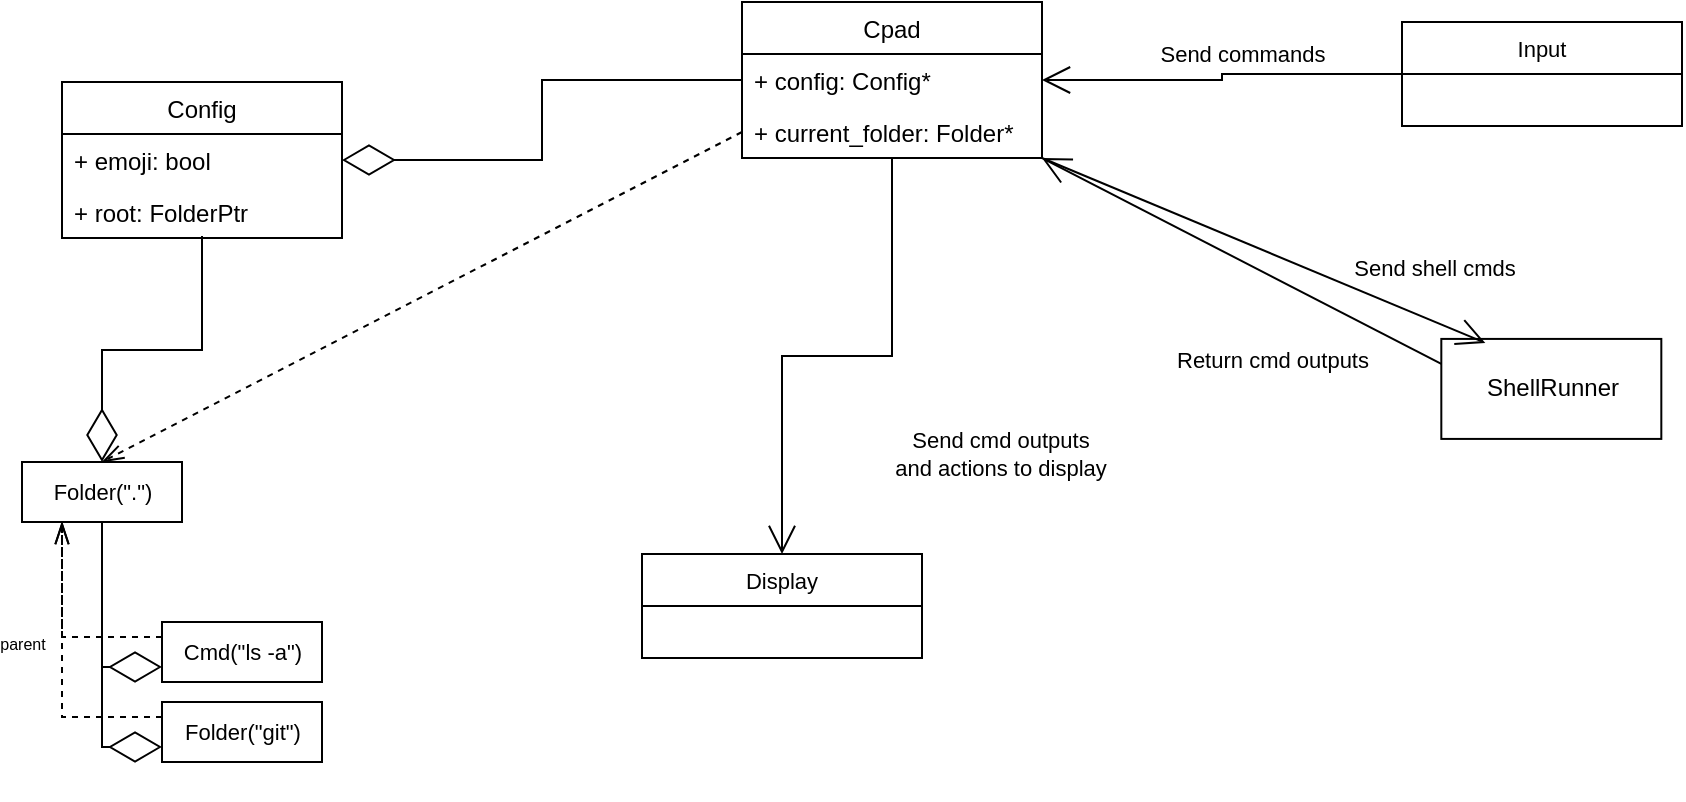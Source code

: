 <mxfile>
    <diagram id="5SOw-Jyc1CUsHDZpq_kQ" name="Page-1">
        <mxGraphModel dx="1228" dy="808" grid="1" gridSize="10" guides="1" tooltips="1" connect="1" arrows="1" fold="1" page="1" pageScale="1" pageWidth="1169" pageHeight="827" math="0" shadow="0">
            <root>
                <mxCell id="0"/>
                <mxCell id="1" parent="0"/>
                <mxCell id="8" value="Cpad" style="swimlane;fontStyle=0;childLayout=stackLayout;horizontal=1;startSize=26;fillColor=none;horizontalStack=0;resizeParent=1;resizeParentMax=0;resizeLast=0;collapsible=1;marginBottom=0;" parent="1" vertex="1">
                    <mxGeometry x="420" y="150" width="150" height="78" as="geometry">
                        <mxRectangle x="420" y="150" width="60" height="26" as="alternateBounds"/>
                    </mxGeometry>
                </mxCell>
                <mxCell id="9" value="+ config: Config*" style="text;strokeColor=none;fillColor=none;align=left;verticalAlign=top;spacingLeft=4;spacingRight=4;overflow=hidden;rotatable=0;points=[[0,0.5],[1,0.5]];portConstraint=eastwest;" parent="8" vertex="1">
                    <mxGeometry y="26" width="150" height="26" as="geometry"/>
                </mxCell>
                <mxCell id="10" value="+ current_folder: Folder*" style="text;strokeColor=none;fillColor=none;align=left;verticalAlign=top;spacingLeft=4;spacingRight=4;overflow=hidden;rotatable=0;points=[[0,0.5],[1,0.5]];portConstraint=eastwest;" parent="8" vertex="1">
                    <mxGeometry y="52" width="150" height="26" as="geometry"/>
                </mxCell>
                <mxCell id="12" value="Config" style="swimlane;fontStyle=0;childLayout=stackLayout;horizontal=1;startSize=26;fillColor=none;horizontalStack=0;resizeParent=1;resizeParentMax=0;resizeLast=0;collapsible=1;marginBottom=0;" parent="1" vertex="1">
                    <mxGeometry x="80" y="190" width="140" height="78" as="geometry">
                        <mxRectangle x="80" y="190" width="70" height="26" as="alternateBounds"/>
                    </mxGeometry>
                </mxCell>
                <mxCell id="13" value="+ emoji: bool" style="text;strokeColor=none;fillColor=none;align=left;verticalAlign=top;spacingLeft=4;spacingRight=4;overflow=hidden;rotatable=0;points=[[0,0.5],[1,0.5]];portConstraint=eastwest;" parent="12" vertex="1">
                    <mxGeometry y="26" width="140" height="26" as="geometry"/>
                </mxCell>
                <mxCell id="14" value="+ root: FolderPtr" style="text;align=left;verticalAlign=top;spacingLeft=4;spacingRight=4;overflow=hidden;rotatable=0;points=[[0,0.5],[1,0.5]];portConstraint=eastwest;" parent="12" vertex="1">
                    <mxGeometry y="52" width="140" height="26" as="geometry"/>
                </mxCell>
                <mxCell id="16" value="" style="endArrow=diamondThin;endFill=0;endSize=24;html=1;exitX=0;exitY=0.5;exitDx=0;exitDy=0;entryX=1;entryY=0.5;entryDx=0;entryDy=0;edgeStyle=orthogonalEdgeStyle;rounded=0;" parent="1" source="9" target="12" edge="1">
                    <mxGeometry width="160" relative="1" as="geometry">
                        <mxPoint x="340" y="310" as="sourcePoint"/>
                        <mxPoint x="340" y="200" as="targetPoint"/>
                    </mxGeometry>
                </mxCell>
                <mxCell id="17" value="Folder(&quot;.&quot;)" style="html=1;fontSize=11;" parent="1" vertex="1">
                    <mxGeometry x="60" y="380" width="80" height="30" as="geometry"/>
                </mxCell>
                <mxCell id="18" value="" style="endArrow=diamondThin;endFill=0;endSize=24;html=1;rounded=0;entryX=0.5;entryY=0;entryDx=0;entryDy=0;edgeStyle=orthogonalEdgeStyle;exitX=0.5;exitY=0.962;exitDx=0;exitDy=0;exitPerimeter=0;" parent="1" source="14" target="17" edge="1">
                    <mxGeometry width="160" relative="1" as="geometry">
                        <mxPoint x="120" y="290" as="sourcePoint"/>
                        <mxPoint x="400" y="320" as="targetPoint"/>
                    </mxGeometry>
                </mxCell>
                <mxCell id="19" value="Folder(&quot;git&quot;)" style="html=1;fontSize=11;" parent="1" vertex="1">
                    <mxGeometry x="130" y="500" width="80" height="30" as="geometry"/>
                </mxCell>
                <mxCell id="20" value="" style="endArrow=diamondThin;endFill=0;endSize=24;html=1;rounded=0;exitX=0.5;exitY=1;exitDx=0;exitDy=0;entryX=0;entryY=0.75;entryDx=0;entryDy=0;edgeStyle=orthogonalEdgeStyle;" parent="1" source="17" target="19" edge="1">
                    <mxGeometry width="160" relative="1" as="geometry">
                        <mxPoint x="100" y="430" as="sourcePoint"/>
                        <mxPoint x="110" y="410" as="targetPoint"/>
                        <Array as="points">
                            <mxPoint x="100" y="523"/>
                        </Array>
                    </mxGeometry>
                </mxCell>
                <mxCell id="21" value="Cmd(&quot;ls -a&quot;)" style="html=1;fontSize=11;" parent="1" vertex="1">
                    <mxGeometry x="130" y="460" width="80" height="30" as="geometry"/>
                </mxCell>
                <mxCell id="22" value="" style="endArrow=diamondThin;endFill=0;endSize=24;html=1;rounded=0;exitX=0.5;exitY=1;exitDx=0;exitDy=0;entryX=0;entryY=0.75;entryDx=0;entryDy=0;edgeStyle=orthogonalEdgeStyle;" parent="1" source="17" target="21" edge="1">
                    <mxGeometry width="160" relative="1" as="geometry">
                        <mxPoint x="110" y="420" as="sourcePoint"/>
                        <mxPoint x="70" y="470" as="targetPoint"/>
                        <Array as="points">
                            <mxPoint x="100" y="483"/>
                        </Array>
                    </mxGeometry>
                </mxCell>
                <mxCell id="23" value="" style="endArrow=openThin;endSize=9;dashed=1;html=1;rounded=0;entryX=0.25;entryY=1;entryDx=0;entryDy=0;exitX=0;exitY=0.25;exitDx=0;exitDy=0;edgeStyle=orthogonalEdgeStyle;endFill=0;" parent="1" source="21" target="17" edge="1">
                    <mxGeometry y="10" width="160" relative="1" as="geometry">
                        <mxPoint x="220" y="440" as="sourcePoint"/>
                        <mxPoint x="80" y="410" as="targetPoint"/>
                        <Array as="points">
                            <mxPoint x="80" y="468"/>
                        </Array>
                        <mxPoint as="offset"/>
                    </mxGeometry>
                </mxCell>
                <mxCell id="24" value="" style="endArrow=openThin;endSize=9;dashed=1;html=1;rounded=0;entryX=0.25;entryY=1;entryDx=0;entryDy=0;exitX=0;exitY=0.25;exitDx=0;exitDy=0;edgeStyle=orthogonalEdgeStyle;endFill=0;" parent="1" source="19" target="17" edge="1">
                    <mxGeometry y="10" width="160" relative="1" as="geometry">
                        <mxPoint x="150.625" y="470" as="sourcePoint"/>
                        <mxPoint x="119.375" y="420" as="targetPoint"/>
                        <mxPoint as="offset"/>
                        <Array as="points">
                            <mxPoint x="80" y="508"/>
                        </Array>
                    </mxGeometry>
                </mxCell>
                <mxCell id="25" value="&lt;font style=&quot;font-size: 8px&quot;&gt;parent&lt;/font&gt;" style="edgeLabel;html=1;align=center;verticalAlign=middle;resizable=0;points=[];" parent="24" vertex="1" connectable="0">
                    <mxGeometry x="0.037" relative="1" as="geometry">
                        <mxPoint x="-20" y="-11" as="offset"/>
                    </mxGeometry>
                </mxCell>
                <mxCell id="26" value="Display" style="swimlane;fontStyle=0;childLayout=stackLayout;horizontal=1;startSize=26;fillColor=none;horizontalStack=0;resizeParent=1;resizeParentMax=0;resizeLast=0;collapsible=1;marginBottom=0;fontSize=11;" parent="1" vertex="1">
                    <mxGeometry x="370" y="426" width="140" height="52" as="geometry">
                        <mxRectangle x="425" y="396" width="70" height="26" as="alternateBounds"/>
                    </mxGeometry>
                </mxCell>
                <mxCell id="30" value="Input" style="swimlane;fontStyle=0;childLayout=stackLayout;horizontal=1;startSize=26;fillColor=none;horizontalStack=0;resizeParent=1;resizeParentMax=0;resizeLast=0;collapsible=1;marginBottom=0;fontSize=11;" parent="1" vertex="1">
                    <mxGeometry x="750" y="160" width="140" height="52" as="geometry"/>
                </mxCell>
                <mxCell id="36" value="" style="endArrow=open;endFill=1;endSize=12;html=1;rounded=0;fontSize=11;entryX=1;entryY=0.5;entryDx=0;entryDy=0;exitX=0;exitY=0.5;exitDx=0;exitDy=0;edgeStyle=orthogonalEdgeStyle;" parent="1" source="30" target="8" edge="1">
                    <mxGeometry width="160" relative="1" as="geometry">
                        <mxPoint x="430" y="220" as="sourcePoint"/>
                        <mxPoint x="600" y="200" as="targetPoint"/>
                    </mxGeometry>
                </mxCell>
                <mxCell id="37" value="Send commands" style="edgeLabel;html=1;align=center;verticalAlign=middle;resizable=0;points=[];fontSize=11;" parent="36" vertex="1" connectable="0">
                    <mxGeometry x="-0.128" relative="1" as="geometry">
                        <mxPoint y="-10" as="offset"/>
                    </mxGeometry>
                </mxCell>
                <mxCell id="38" value="" style="endArrow=open;endFill=1;endSize=12;html=1;rounded=0;fontSize=11;entryX=0.5;entryY=0;entryDx=0;entryDy=0;edgeStyle=orthogonalEdgeStyle;exitX=0.5;exitY=1;exitDx=0;exitDy=0;" parent="1" source="8" target="26" edge="1">
                    <mxGeometry width="160" relative="1" as="geometry">
                        <mxPoint x="520" y="280" as="sourcePoint"/>
                        <mxPoint x="580.0" y="199.0" as="targetPoint"/>
                    </mxGeometry>
                </mxCell>
                <mxCell id="39" value="Send cmd outputs&lt;br&gt;and actions to display" style="edgeLabel;html=1;align=center;verticalAlign=middle;resizable=0;points=[];fontSize=11;" parent="38" vertex="1" connectable="0">
                    <mxGeometry x="-0.128" relative="1" as="geometry">
                        <mxPoint x="65" y="49" as="offset"/>
                    </mxGeometry>
                </mxCell>
                <mxCell id="40" value="" style="endArrow=openThin;endSize=9;dashed=1;html=1;rounded=0;endFill=0;exitX=0;exitY=0.5;exitDx=0;exitDy=0;entryX=0.5;entryY=0;entryDx=0;entryDy=0;" parent="1" source="10" target="17" edge="1">
                    <mxGeometry y="10" width="160" relative="1" as="geometry">
                        <mxPoint x="370" y="320" as="sourcePoint"/>
                        <mxPoint x="240" y="410" as="targetPoint"/>
                        <mxPoint as="offset"/>
                    </mxGeometry>
                </mxCell>
                <mxCell id="46" value="ShellRunner" style="html=1;" vertex="1" parent="1">
                    <mxGeometry x="769.66" y="318.46" width="110" height="50" as="geometry"/>
                </mxCell>
                <mxCell id="47" value="" style="endArrow=open;endFill=1;endSize=12;html=1;rounded=0;fontSize=11;entryX=0.2;entryY=0.04;entryDx=0;entryDy=0;exitX=1;exitY=1;exitDx=0;exitDy=0;entryPerimeter=0;" edge="1" parent="1" source="8" target="46">
                    <mxGeometry width="160" relative="1" as="geometry">
                        <mxPoint x="580" y="240" as="sourcePoint"/>
                        <mxPoint x="580" y="199" as="targetPoint"/>
                    </mxGeometry>
                </mxCell>
                <mxCell id="48" value="Send shell cmds" style="edgeLabel;html=1;align=center;verticalAlign=middle;resizable=0;points=[];fontSize=11;" vertex="1" connectable="0" parent="47">
                    <mxGeometry x="-0.128" relative="1" as="geometry">
                        <mxPoint x="99" y="15" as="offset"/>
                    </mxGeometry>
                </mxCell>
                <mxCell id="49" value="" style="endArrow=open;endFill=1;endSize=12;html=1;rounded=0;fontSize=11;entryX=1;entryY=1;entryDx=0;entryDy=0;exitX=0;exitY=0.25;exitDx=0;exitDy=0;" edge="1" parent="1" source="46" target="8">
                    <mxGeometry width="160" relative="1" as="geometry">
                        <mxPoint x="490" y="186" as="sourcePoint"/>
                        <mxPoint x="722" y="302" as="targetPoint"/>
                    </mxGeometry>
                </mxCell>
                <mxCell id="50" value="Return cmd outputs" style="edgeLabel;html=1;align=center;verticalAlign=middle;resizable=0;points=[];fontSize=11;" vertex="1" connectable="0" parent="49">
                    <mxGeometry x="-0.128" relative="1" as="geometry">
                        <mxPoint x="2" y="43" as="offset"/>
                    </mxGeometry>
                </mxCell>
            </root>
        </mxGraphModel>
    </diagram>
</mxfile>